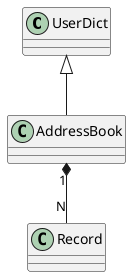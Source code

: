 @startuml AddressBook


class "UserDict" as ud  
class "AddressBook" as addrbook  
class "Record" as rcd  


ud <|-- addrbook  
addrbook "1" *-- "N" rcd 


@enduml
